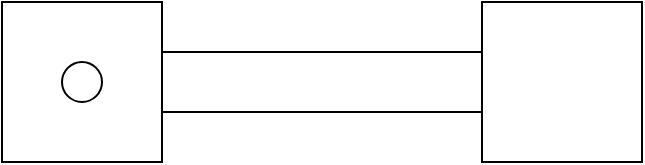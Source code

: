 <mxfile version="14.8.2" type="github">
  <diagram name="Page-1" id="97a40813-6b03-0c74-37c1-0168de264b11">
    <mxGraphModel dx="570" dy="321" grid="1" gridSize="10" guides="1" tooltips="1" connect="1" arrows="1" fold="1" page="1" pageScale="1" pageWidth="500" pageHeight="300" background="#ffffff" math="0" shadow="0">
      <root>
        <mxCell id="0" />
        <mxCell id="1" parent="0" />
        <mxCell id="R4AQcxs7Ze6K3BGmOQNP-1" value="" style="whiteSpace=wrap;html=1;aspect=fixed;" vertex="1" parent="1">
          <mxGeometry x="40" y="80" width="80" height="80" as="geometry" />
        </mxCell>
        <mxCell id="R4AQcxs7Ze6K3BGmOQNP-2" value="" style="whiteSpace=wrap;html=1;aspect=fixed;" vertex="1" parent="1">
          <mxGeometry x="280" y="80" width="80" height="80" as="geometry" />
        </mxCell>
        <mxCell id="R4AQcxs7Ze6K3BGmOQNP-3" value="" style="rounded=0;whiteSpace=wrap;html=1;" vertex="1" parent="1">
          <mxGeometry x="120" y="105" width="160" height="30" as="geometry" />
        </mxCell>
        <mxCell id="R4AQcxs7Ze6K3BGmOQNP-4" value="" style="ellipse;whiteSpace=wrap;html=1;aspect=fixed;" vertex="1" parent="1">
          <mxGeometry x="70" y="110" width="20" height="20" as="geometry" />
        </mxCell>
      </root>
    </mxGraphModel>
  </diagram>
</mxfile>
